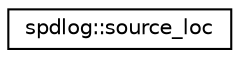 digraph "Иерархия классов. Графический вид."
{
  edge [fontname="Helvetica",fontsize="10",labelfontname="Helvetica",labelfontsize="10"];
  node [fontname="Helvetica",fontsize="10",shape=record];
  rankdir="LR";
  Node0 [label="spdlog::source_loc",height=0.2,width=0.4,color="black", fillcolor="white", style="filled",URL="$structspdlog_1_1source__loc.html"];
}
